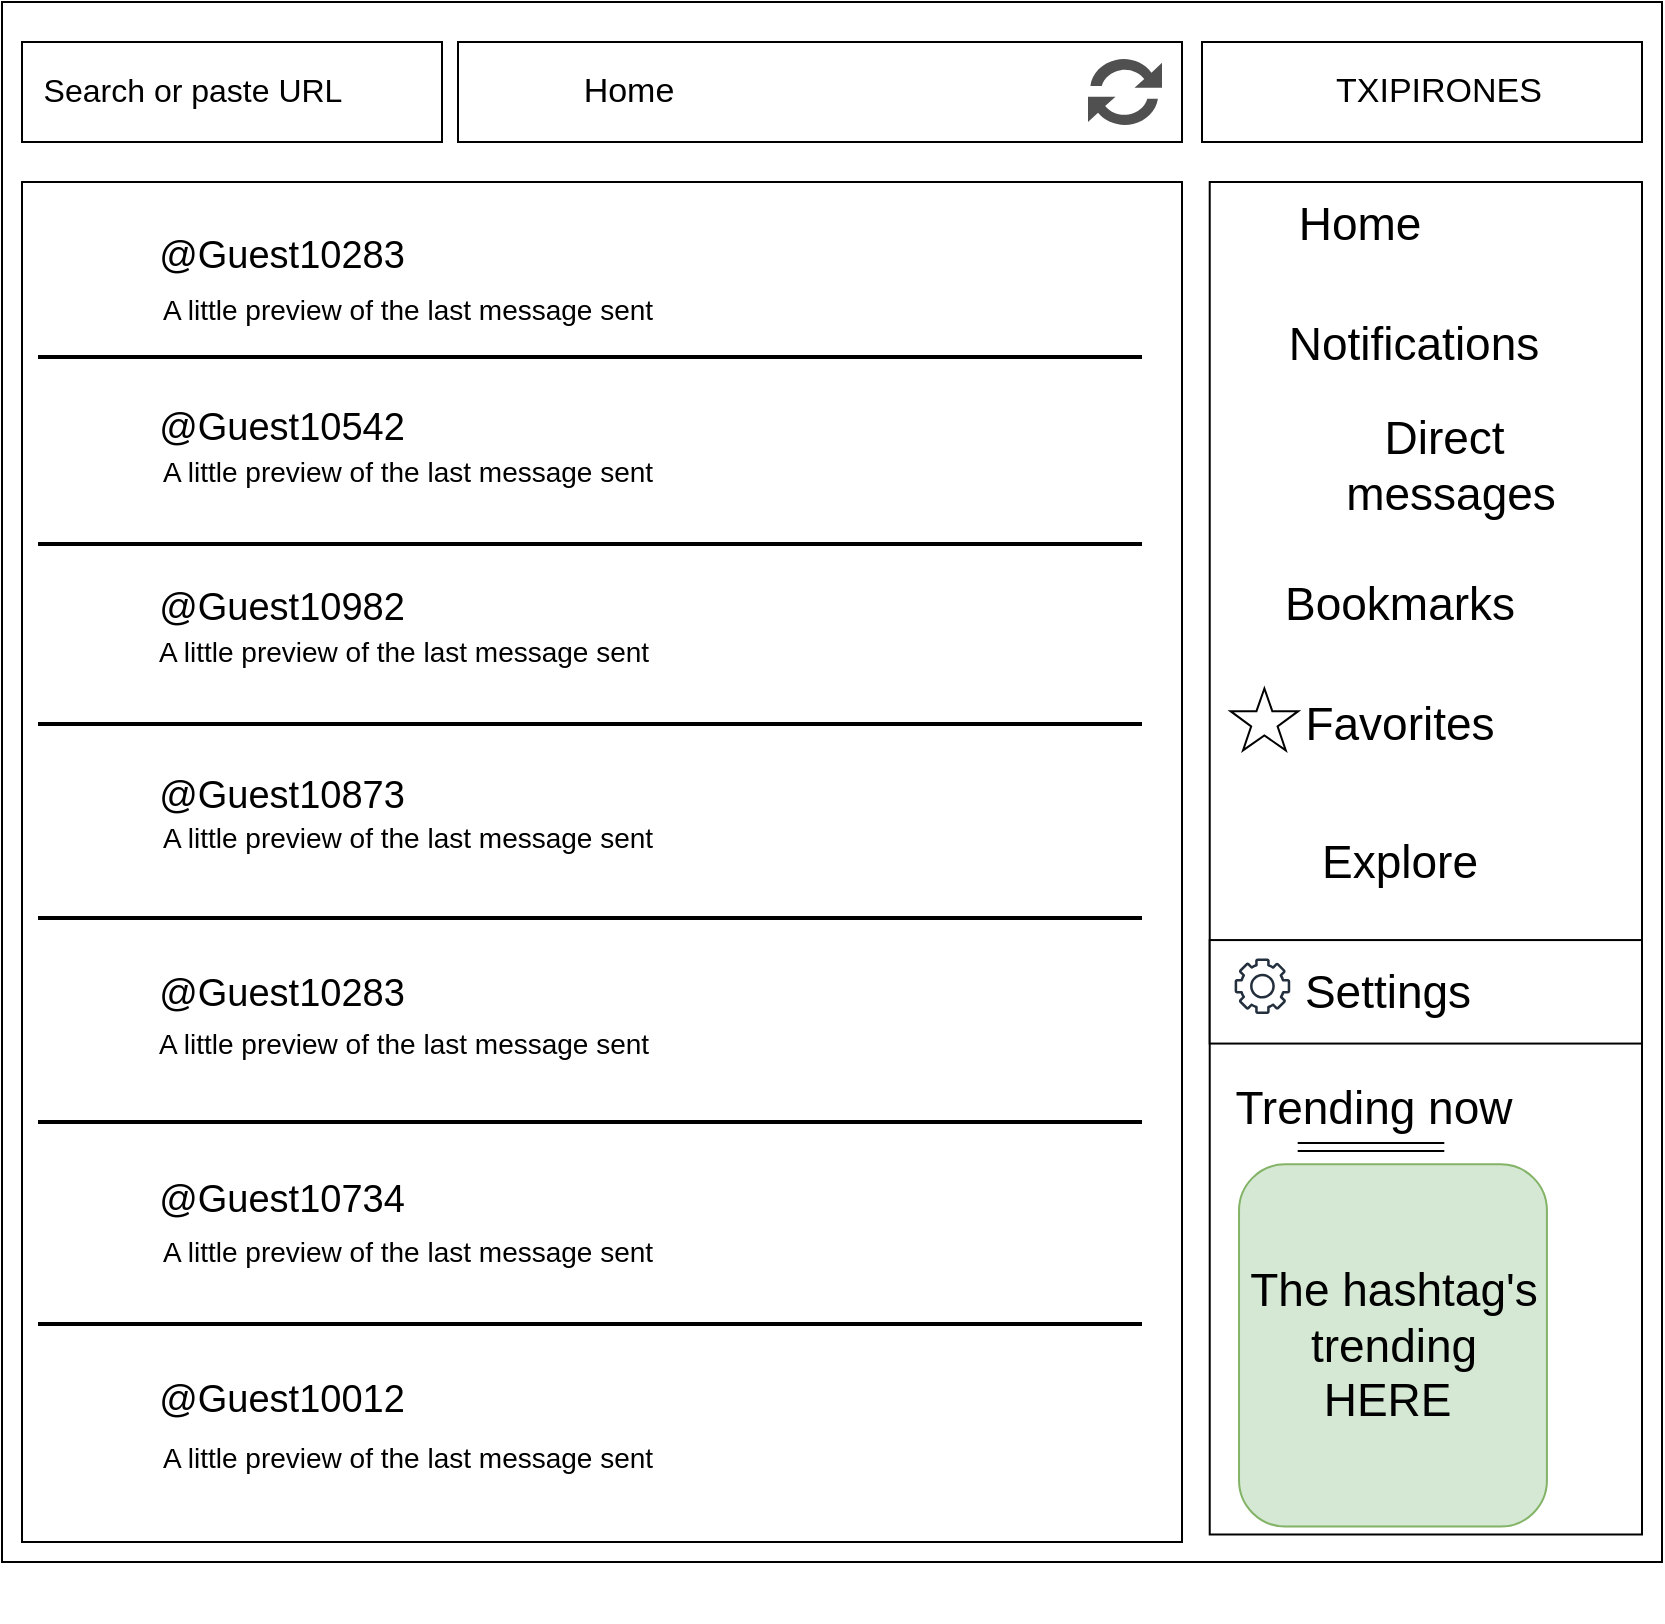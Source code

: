 <mxfile version="20.8.23" type="github">
  <diagram name="Página-1" id="4dHzZsptHQg3HBI9nLZd">
    <mxGraphModel dx="794" dy="462" grid="1" gridSize="10" guides="1" tooltips="1" connect="1" arrows="1" fold="1" page="1" pageScale="1" pageWidth="826" pageHeight="1169" math="0" shadow="0">
      <root>
        <mxCell id="0" />
        <mxCell id="1" parent="0" />
        <mxCell id="grURZ6qr8ntuf9e2Mi8L-34" value="" style="rounded=0;whiteSpace=wrap;html=1;fontSize=20;" parent="1" vertex="1">
          <mxGeometry y="30" width="830" height="780" as="geometry" />
        </mxCell>
        <mxCell id="grURZ6qr8ntuf9e2Mi8L-33" value="" style="rounded=0;whiteSpace=wrap;html=1;fontSize=20;" parent="1" vertex="1">
          <mxGeometry x="10" y="120" width="580" height="680" as="geometry" />
        </mxCell>
        <mxCell id="f9uXbdRx_iF1wwkuBuDu-3" value="" style="rounded=0;whiteSpace=wrap;html=1;" parent="1" vertex="1">
          <mxGeometry x="10" y="50" width="210" height="50" as="geometry" />
        </mxCell>
        <mxCell id="f9uXbdRx_iF1wwkuBuDu-4" value="" style="rounded=0;whiteSpace=wrap;html=1;" parent="1" vertex="1">
          <mxGeometry x="228" y="50" width="362" height="50" as="geometry" />
        </mxCell>
        <mxCell id="f9uXbdRx_iF1wwkuBuDu-5" value="" style="rounded=0;whiteSpace=wrap;html=1;" parent="1" vertex="1">
          <mxGeometry x="600" y="50" width="220" height="50" as="geometry" />
        </mxCell>
        <mxCell id="f9uXbdRx_iF1wwkuBuDu-6" value="" style="shape=image;html=1;verticalAlign=top;verticalLabelPosition=bottom;labelBackgroundColor=#ffffff;imageAspect=0;aspect=fixed;image=https://cdn1.iconfinder.com/data/icons/sea-24/32/Artboard_10sea-128.png" parent="1" vertex="1">
          <mxGeometry x="611" y="55" width="40" height="40" as="geometry" />
        </mxCell>
        <mxCell id="f9uXbdRx_iF1wwkuBuDu-7" value="&lt;font style=&quot;font-size: 17px;&quot;&gt;TXIPIRONES&lt;/font&gt;" style="text;html=1;align=center;verticalAlign=middle;resizable=0;points=[];autosize=1;strokeColor=none;fillColor=none;" parent="1" vertex="1">
          <mxGeometry x="653" y="60" width="130" height="30" as="geometry" />
        </mxCell>
        <mxCell id="f9uXbdRx_iF1wwkuBuDu-8" value="&lt;font style=&quot;font-size: 16px;&quot;&gt;Search or paste URL&lt;/font&gt;" style="text;html=1;align=center;verticalAlign=middle;resizable=0;points=[];autosize=1;strokeColor=none;fillColor=none;fontSize=17;" parent="1" vertex="1">
          <mxGeometry x="10" y="60" width="170" height="30" as="geometry" />
        </mxCell>
        <mxCell id="f9uXbdRx_iF1wwkuBuDu-9" value="" style="shape=image;html=1;verticalAlign=top;verticalLabelPosition=bottom;labelBackgroundColor=#ffffff;imageAspect=0;aspect=fixed;image=https://cdn4.iconfinder.com/data/icons/evil-icons-user-interface/64/magnifier-128.png;fontSize=16;imageBackground=none;imageBorder=none;" parent="1" vertex="1">
          <mxGeometry x="175" y="55" width="39" height="39" as="geometry" />
        </mxCell>
        <mxCell id="f9uXbdRx_iF1wwkuBuDu-10" value="&lt;font style=&quot;font-size: 17px;&quot;&gt;Home&lt;/font&gt;" style="text;html=1;align=center;verticalAlign=middle;resizable=0;points=[];autosize=1;strokeColor=none;fillColor=none;fontSize=16;" parent="1" vertex="1">
          <mxGeometry x="278" y="59.5" width="70" height="30" as="geometry" />
        </mxCell>
        <mxCell id="f9uXbdRx_iF1wwkuBuDu-11" value="" style="sketch=0;pointerEvents=1;shadow=0;dashed=0;html=1;strokeColor=none;labelPosition=center;verticalLabelPosition=bottom;verticalAlign=top;align=center;fillColor=#505050;shape=mxgraph.mscae.intune.update;fontFamily=Helvetica;fontSize=23;" parent="1" vertex="1">
          <mxGeometry x="543" y="57.5" width="37" height="35" as="geometry" />
        </mxCell>
        <mxCell id="f9uXbdRx_iF1wwkuBuDu-13" value="" style="shape=image;html=1;verticalAlign=top;verticalLabelPosition=bottom;labelBackgroundColor=#ffffff;imageAspect=0;aspect=fixed;image=https://cdn1.iconfinder.com/data/icons/sea-24/32/Artboard_26sea-128.png;fontSize=23;" parent="1" vertex="1">
          <mxGeometry x="238" y="51" width="48" height="48" as="geometry" />
        </mxCell>
        <mxCell id="f9uXbdRx_iF1wwkuBuDu-39" value="" style="group" parent="1" vertex="1" connectable="0">
          <mxGeometry x="540" y="120" width="280" height="720" as="geometry" />
        </mxCell>
        <mxCell id="f9uXbdRx_iF1wwkuBuDu-40" value="" style="group" parent="f9uXbdRx_iF1wwkuBuDu-39" vertex="1" connectable="0">
          <mxGeometry x="63.86" width="216.14" height="676.243" as="geometry" />
        </mxCell>
        <mxCell id="grURZ6qr8ntuf9e2Mi8L-31" value="" style="rounded=0;whiteSpace=wrap;html=1;fontSize=20;" parent="f9uXbdRx_iF1wwkuBuDu-40" vertex="1">
          <mxGeometry width="216.14" height="676.243" as="geometry" />
        </mxCell>
        <mxCell id="f9uXbdRx_iF1wwkuBuDu-20" value="Home" style="text;html=1;strokeColor=none;fillColor=none;align=center;verticalAlign=middle;whiteSpace=wrap;rounded=0;fontSize=23;fontFamily=Helvetica;" parent="f9uXbdRx_iF1wwkuBuDu-40" vertex="1">
          <mxGeometry x="53.514" y="7.331" width="43.984" height="26.735" as="geometry" />
        </mxCell>
        <mxCell id="f9uXbdRx_iF1wwkuBuDu-21" value="" style="shape=image;html=1;verticalAlign=top;verticalLabelPosition=bottom;labelBackgroundColor=#ffffff;imageAspect=0;aspect=fixed;image=https://cdn1.iconfinder.com/data/icons/sea-24/32/Artboard_26sea-128.png;fontSize=23;" parent="f9uXbdRx_iF1wwkuBuDu-40" vertex="1">
          <mxGeometry x="7.514" y="7.329" width="27.793" height="27.793" as="geometry" />
        </mxCell>
        <mxCell id="f9uXbdRx_iF1wwkuBuDu-22" value="Notifications" style="text;html=1;strokeColor=none;fillColor=none;align=center;verticalAlign=middle;whiteSpace=wrap;rounded=0;fontSize=23;fontFamily=Helvetica;" parent="f9uXbdRx_iF1wwkuBuDu-40" vertex="1">
          <mxGeometry x="80.637" y="68.563" width="43.984" height="25.873" as="geometry" />
        </mxCell>
        <mxCell id="f9uXbdRx_iF1wwkuBuDu-23" value="" style="shape=image;html=1;verticalAlign=top;verticalLabelPosition=bottom;labelBackgroundColor=#ffffff;imageAspect=0;aspect=fixed;image=https://cdn4.iconfinder.com/data/icons/ionicons/512/icon-ios7-bell-128.png;fontFamily=Helvetica;fontSize=23;" parent="f9uXbdRx_iF1wwkuBuDu-40" vertex="1">
          <mxGeometry x="3.862" y="63.02" width="34.742" height="34.742" as="geometry" />
        </mxCell>
        <mxCell id="f9uXbdRx_iF1wwkuBuDu-24" value="Direct&amp;nbsp; messages" style="text;html=1;strokeColor=none;fillColor=none;align=center;verticalAlign=middle;whiteSpace=wrap;rounded=0;fontSize=23;fontFamily=Helvetica;" parent="f9uXbdRx_iF1wwkuBuDu-40" vertex="1">
          <mxGeometry x="32.421" y="128.934" width="176.842" height="25.876" as="geometry" />
        </mxCell>
        <mxCell id="f9uXbdRx_iF1wwkuBuDu-25" value="" style="shape=image;html=1;verticalAlign=top;verticalLabelPosition=bottom;labelBackgroundColor=#ffffff;imageAspect=0;aspect=fixed;image=https://cdn4.iconfinder.com/data/icons/ionicons/512/icon-at-128.png;fontFamily=Helvetica;fontSize=23;" parent="f9uXbdRx_iF1wwkuBuDu-40" vertex="1">
          <mxGeometry x="4.058" y="125.334" width="31.084" height="31.084" as="geometry" />
        </mxCell>
        <mxCell id="f9uXbdRx_iF1wwkuBuDu-26" value="Bookmarks" style="text;html=1;strokeColor=none;fillColor=none;align=center;verticalAlign=middle;whiteSpace=wrap;rounded=0;fontSize=23;fontFamily=Helvetica;" parent="f9uXbdRx_iF1wwkuBuDu-40" vertex="1">
          <mxGeometry x="73.306" y="197.928" width="43.984" height="25.873" as="geometry" />
        </mxCell>
        <mxCell id="f9uXbdRx_iF1wwkuBuDu-27" value="Favorites" style="text;html=1;strokeColor=none;fillColor=none;align=center;verticalAlign=middle;whiteSpace=wrap;rounded=0;fontSize=23;fontFamily=Helvetica;" parent="f9uXbdRx_iF1wwkuBuDu-40" vertex="1">
          <mxGeometry x="73.306" y="258.298" width="43.984" height="25.873" as="geometry" />
        </mxCell>
        <mxCell id="f9uXbdRx_iF1wwkuBuDu-28" value="" style="verticalLabelPosition=bottom;verticalAlign=top;html=1;shape=mxgraph.basic.star;fontFamily=Helvetica;fontSize=23;" parent="f9uXbdRx_iF1wwkuBuDu-40" vertex="1">
          <mxGeometry x="10.404" y="253.233" width="33.865" height="30.938" as="geometry" />
        </mxCell>
        <mxCell id="f9uXbdRx_iF1wwkuBuDu-29" value="" style="shape=image;html=1;verticalAlign=top;verticalLabelPosition=bottom;labelBackgroundColor=#ffffff;imageAspect=0;aspect=fixed;image=https://cdn1.iconfinder.com/data/icons/material-core/18/bookmark-outline-128.png;fontFamily=Helvetica;fontSize=23;" parent="f9uXbdRx_iF1wwkuBuDu-40" vertex="1">
          <mxGeometry x="7.678" y="194.69" width="30.399" height="30.399" as="geometry" />
        </mxCell>
        <mxCell id="f9uXbdRx_iF1wwkuBuDu-30" value="Explore" style="text;html=1;strokeColor=none;fillColor=none;align=center;verticalAlign=middle;whiteSpace=wrap;rounded=0;fontSize=23;fontFamily=Helvetica;" parent="f9uXbdRx_iF1wwkuBuDu-40" vertex="1">
          <mxGeometry x="73.306" y="327.293" width="43.984" height="25.873" as="geometry" />
        </mxCell>
        <mxCell id="f9uXbdRx_iF1wwkuBuDu-31" value="" style="shape=image;html=1;verticalAlign=top;verticalLabelPosition=bottom;labelBackgroundColor=#ffffff;imageAspect=0;aspect=fixed;image=https://cdn0.iconfinder.com/data/icons/heroicons-ui/24/icon-hashtag-128.png;fontFamily=Helvetica;fontSize=23;" parent="f9uXbdRx_iF1wwkuBuDu-40" vertex="1">
          <mxGeometry x="5.865" y="305.732" width="46.322" height="46.322" as="geometry" />
        </mxCell>
        <mxCell id="f9uXbdRx_iF1wwkuBuDu-32" value="" style="rounded=0;whiteSpace=wrap;html=1;fontFamily=Helvetica;fontSize=23;" parent="f9uXbdRx_iF1wwkuBuDu-40" vertex="1">
          <mxGeometry y="379.034" width="216.14" height="51.743" as="geometry" />
        </mxCell>
        <mxCell id="f9uXbdRx_iF1wwkuBuDu-33" value="Settings" style="text;html=1;strokeColor=none;fillColor=none;align=center;verticalAlign=middle;whiteSpace=wrap;rounded=0;fontSize=23;fontFamily=Helvetica;" parent="f9uXbdRx_iF1wwkuBuDu-40" vertex="1">
          <mxGeometry x="67.457" y="391.975" width="43.984" height="25.873" as="geometry" />
        </mxCell>
        <mxCell id="f9uXbdRx_iF1wwkuBuDu-34" value="" style="sketch=0;outlineConnect=0;fontColor=#232F3E;gradientColor=none;fillColor=#232F3D;strokeColor=none;dashed=0;verticalLabelPosition=bottom;verticalAlign=top;align=center;html=1;fontSize=12;fontStyle=0;aspect=fixed;pointerEvents=1;shape=mxgraph.aws4.gear;fontFamily=Helvetica;" parent="f9uXbdRx_iF1wwkuBuDu-40" vertex="1">
          <mxGeometry x="12.462" y="388.191" width="27.793" height="27.793" as="geometry" />
        </mxCell>
        <mxCell id="f9uXbdRx_iF1wwkuBuDu-36" value="Trending now" style="text;html=1;strokeColor=none;fillColor=none;align=center;verticalAlign=middle;whiteSpace=wrap;rounded=0;fontSize=23;fontFamily=Helvetica;" parent="f9uXbdRx_iF1wwkuBuDu-40" vertex="1">
          <mxGeometry x="10.4" y="450" width="143.94" height="25.87" as="geometry" />
        </mxCell>
        <mxCell id="f9uXbdRx_iF1wwkuBuDu-37" value="" style="shape=link;html=1;rounded=0;fontFamily=Helvetica;fontSize=23;" parent="f9uXbdRx_iF1wwkuBuDu-40" edge="1">
          <mxGeometry width="100" relative="1" as="geometry">
            <mxPoint x="43.984" y="482.53" as="sourcePoint" />
            <mxPoint x="117.29" y="482.53" as="targetPoint" />
          </mxGeometry>
        </mxCell>
        <mxCell id="f9uXbdRx_iF1wwkuBuDu-38" value="The hashtag&#39;s trending HERE&amp;nbsp;" style="rounded=1;whiteSpace=wrap;html=1;fontFamily=Helvetica;fontSize=23;fillColor=#d5e8d4;strokeColor=#82b366;" parent="f9uXbdRx_iF1wwkuBuDu-40" vertex="1">
          <mxGeometry x="14.661" y="491.155" width="153.943" height="181.111" as="geometry" />
        </mxCell>
        <mxCell id="grURZ6qr8ntuf9e2Mi8L-1" value="" style="shape=image;html=1;verticalAlign=top;verticalLabelPosition=bottom;labelBackgroundColor=#ffffff;imageAspect=0;aspect=fixed;image=https://cdn1.iconfinder.com/data/icons/ui-essential-17/32/UI_Essential_Outline_1_essential-app-ui-avatar-profile-user-account-128.png;fontFamily=Helvetica;fontSize=23;" parent="1" vertex="1">
          <mxGeometry x="18" y="140" width="50" height="50" as="geometry" />
        </mxCell>
        <mxCell id="grURZ6qr8ntuf9e2Mi8L-2" value="&lt;font style=&quot;font-size: 19px;&quot;&gt;@Guest10283&lt;/font&gt;" style="text;html=1;strokeColor=none;fillColor=none;align=center;verticalAlign=middle;whiteSpace=wrap;rounded=0;fontSize=23;fontFamily=Helvetica;" parent="1" vertex="1">
          <mxGeometry x="110" y="140" width="60" height="30" as="geometry" />
        </mxCell>
        <mxCell id="grURZ6qr8ntuf9e2Mi8L-3" value="&lt;font style=&quot;font-size: 14px;&quot;&gt;A little preview of the last message sent&lt;/font&gt;" style="text;html=1;strokeColor=none;fillColor=none;align=center;verticalAlign=middle;whiteSpace=wrap;rounded=0;fontSize=14;fontFamily=Helvetica;" parent="1" vertex="1">
          <mxGeometry x="68" y="168.5" width="270" height="30" as="geometry" />
        </mxCell>
        <mxCell id="grURZ6qr8ntuf9e2Mi8L-4" value="" style="shape=image;html=1;verticalAlign=top;verticalLabelPosition=bottom;labelBackgroundColor=#ffffff;imageAspect=0;aspect=fixed;image=https://cdn1.iconfinder.com/data/icons/ui-essential-17/32/UI_Essential_Outline_1_essential-app-ui-avatar-profile-user-account-128.png;fontFamily=Helvetica;fontSize=23;" parent="1" vertex="1">
          <mxGeometry x="18" y="226" width="50" height="50" as="geometry" />
        </mxCell>
        <mxCell id="grURZ6qr8ntuf9e2Mi8L-5" value="&lt;font style=&quot;font-size: 19px;&quot;&gt;@Guest10542&lt;/font&gt;" style="text;html=1;strokeColor=none;fillColor=none;align=center;verticalAlign=middle;whiteSpace=wrap;rounded=0;fontSize=23;fontFamily=Helvetica;" parent="1" vertex="1">
          <mxGeometry x="110" y="226" width="60" height="30" as="geometry" />
        </mxCell>
        <mxCell id="grURZ6qr8ntuf9e2Mi8L-6" value="" style="shape=image;html=1;verticalAlign=top;verticalLabelPosition=bottom;labelBackgroundColor=#ffffff;imageAspect=0;aspect=fixed;image=https://cdn1.iconfinder.com/data/icons/ui-essential-17/32/UI_Essential_Outline_1_essential-app-ui-avatar-profile-user-account-128.png;fontFamily=Helvetica;fontSize=23;" parent="1" vertex="1">
          <mxGeometry x="18" y="316" width="50" height="50" as="geometry" />
        </mxCell>
        <mxCell id="grURZ6qr8ntuf9e2Mi8L-7" value="&lt;font style=&quot;font-size: 19px;&quot;&gt;@Guest10982&lt;br&gt;&lt;/font&gt;" style="text;html=1;strokeColor=none;fillColor=none;align=center;verticalAlign=middle;whiteSpace=wrap;rounded=0;fontSize=23;fontFamily=Helvetica;" parent="1" vertex="1">
          <mxGeometry x="110" y="316" width="60" height="30" as="geometry" />
        </mxCell>
        <mxCell id="grURZ6qr8ntuf9e2Mi8L-8" value="" style="shape=image;html=1;verticalAlign=top;verticalLabelPosition=bottom;labelBackgroundColor=#ffffff;imageAspect=0;aspect=fixed;image=https://cdn1.iconfinder.com/data/icons/ui-essential-17/32/UI_Essential_Outline_1_essential-app-ui-avatar-profile-user-account-128.png;fontFamily=Helvetica;fontSize=23;" parent="1" vertex="1">
          <mxGeometry x="18" y="410" width="50" height="50" as="geometry" />
        </mxCell>
        <mxCell id="grURZ6qr8ntuf9e2Mi8L-9" value="&lt;font style=&quot;font-size: 19px;&quot;&gt;@Guest10873&lt;br&gt;&lt;/font&gt;" style="text;html=1;strokeColor=none;fillColor=none;align=center;verticalAlign=middle;whiteSpace=wrap;rounded=0;fontSize=23;fontFamily=Helvetica;" parent="1" vertex="1">
          <mxGeometry x="110" y="410" width="60" height="30" as="geometry" />
        </mxCell>
        <mxCell id="grURZ6qr8ntuf9e2Mi8L-12" value="" style="shape=image;html=1;verticalAlign=top;verticalLabelPosition=bottom;labelBackgroundColor=#ffffff;imageAspect=0;aspect=fixed;image=https://cdn1.iconfinder.com/data/icons/ui-essential-17/32/UI_Essential_Outline_1_essential-app-ui-avatar-profile-user-account-128.png;fontFamily=Helvetica;fontSize=23;" parent="1" vertex="1">
          <mxGeometry x="18" y="509" width="50" height="50" as="geometry" />
        </mxCell>
        <mxCell id="grURZ6qr8ntuf9e2Mi8L-13" value="&lt;font style=&quot;font-size: 19px;&quot;&gt;@Guest10283&lt;/font&gt;" style="text;html=1;strokeColor=none;fillColor=none;align=center;verticalAlign=middle;whiteSpace=wrap;rounded=0;fontSize=23;fontFamily=Helvetica;" parent="1" vertex="1">
          <mxGeometry x="110" y="509" width="60" height="30" as="geometry" />
        </mxCell>
        <mxCell id="grURZ6qr8ntuf9e2Mi8L-14" value="" style="shape=image;html=1;verticalAlign=top;verticalLabelPosition=bottom;labelBackgroundColor=#ffffff;imageAspect=0;aspect=fixed;image=https://cdn1.iconfinder.com/data/icons/ui-essential-17/32/UI_Essential_Outline_1_essential-app-ui-avatar-profile-user-account-128.png;fontFamily=Helvetica;fontSize=23;" parent="1" vertex="1">
          <mxGeometry x="18" y="612" width="50" height="50" as="geometry" />
        </mxCell>
        <mxCell id="grURZ6qr8ntuf9e2Mi8L-15" value="&lt;font style=&quot;font-size: 19px;&quot;&gt;@Guest10734&lt;br&gt;&lt;/font&gt;" style="text;html=1;strokeColor=none;fillColor=none;align=center;verticalAlign=middle;whiteSpace=wrap;rounded=0;fontSize=23;fontFamily=Helvetica;" parent="1" vertex="1">
          <mxGeometry x="110" y="612" width="60" height="30" as="geometry" />
        </mxCell>
        <mxCell id="grURZ6qr8ntuf9e2Mi8L-16" value="" style="shape=image;html=1;verticalAlign=top;verticalLabelPosition=bottom;labelBackgroundColor=#ffffff;imageAspect=0;aspect=fixed;image=https://cdn1.iconfinder.com/data/icons/ui-essential-17/32/UI_Essential_Outline_1_essential-app-ui-avatar-profile-user-account-128.png;fontFamily=Helvetica;fontSize=23;" parent="1" vertex="1">
          <mxGeometry x="18" y="712" width="50" height="50" as="geometry" />
        </mxCell>
        <mxCell id="grURZ6qr8ntuf9e2Mi8L-17" value="&lt;font style=&quot;font-size: 19px;&quot;&gt;@Guest10012&lt;br&gt;&lt;/font&gt;" style="text;html=1;strokeColor=none;fillColor=none;align=center;verticalAlign=middle;whiteSpace=wrap;rounded=0;fontSize=23;fontFamily=Helvetica;" parent="1" vertex="1">
          <mxGeometry x="110" y="712" width="60" height="30" as="geometry" />
        </mxCell>
        <mxCell id="grURZ6qr8ntuf9e2Mi8L-18" value="&lt;font style=&quot;font-size: 14px;&quot;&gt;A little preview of the last message sent&lt;/font&gt;" style="text;html=1;strokeColor=none;fillColor=none;align=center;verticalAlign=middle;whiteSpace=wrap;rounded=0;fontSize=14;fontFamily=Helvetica;" parent="1" vertex="1">
          <mxGeometry x="68" y="250" width="270" height="30" as="geometry" />
        </mxCell>
        <mxCell id="grURZ6qr8ntuf9e2Mi8L-19" value="&lt;font style=&quot;font-size: 14px;&quot;&gt;A little preview of the last message sent&lt;/font&gt;" style="text;html=1;strokeColor=none;fillColor=none;align=center;verticalAlign=middle;whiteSpace=wrap;rounded=0;fontSize=14;fontFamily=Helvetica;" parent="1" vertex="1">
          <mxGeometry x="66" y="340" width="270" height="30" as="geometry" />
        </mxCell>
        <mxCell id="grURZ6qr8ntuf9e2Mi8L-20" value="&lt;font style=&quot;font-size: 14px;&quot;&gt;A little preview of the last message sent&lt;/font&gt;" style="text;html=1;strokeColor=none;fillColor=none;align=center;verticalAlign=middle;whiteSpace=wrap;rounded=0;fontSize=14;fontFamily=Helvetica;" parent="1" vertex="1">
          <mxGeometry x="68" y="433" width="270" height="30" as="geometry" />
        </mxCell>
        <mxCell id="grURZ6qr8ntuf9e2Mi8L-21" value="&lt;font style=&quot;font-size: 14px;&quot;&gt;A little preview of the last message sent&lt;/font&gt;" style="text;html=1;strokeColor=none;fillColor=none;align=center;verticalAlign=middle;whiteSpace=wrap;rounded=0;fontSize=14;fontFamily=Helvetica;" parent="1" vertex="1">
          <mxGeometry x="66" y="536" width="270" height="30" as="geometry" />
        </mxCell>
        <mxCell id="grURZ6qr8ntuf9e2Mi8L-22" value="&lt;font style=&quot;font-size: 14px;&quot;&gt;A little preview of the last message sent&lt;/font&gt;" style="text;html=1;strokeColor=none;fillColor=none;align=center;verticalAlign=middle;whiteSpace=wrap;rounded=0;fontSize=14;fontFamily=Helvetica;" parent="1" vertex="1">
          <mxGeometry x="68" y="640" width="270" height="30" as="geometry" />
        </mxCell>
        <mxCell id="grURZ6qr8ntuf9e2Mi8L-23" value="&lt;font style=&quot;font-size: 14px;&quot;&gt;A little preview of the last message sent&lt;/font&gt;" style="text;html=1;strokeColor=none;fillColor=none;align=center;verticalAlign=middle;whiteSpace=wrap;rounded=0;fontSize=14;fontFamily=Helvetica;" parent="1" vertex="1">
          <mxGeometry x="68" y="743" width="270" height="30" as="geometry" />
        </mxCell>
        <mxCell id="grURZ6qr8ntuf9e2Mi8L-25" value="" style="line;strokeWidth=2;html=1;fontFamily=Helvetica;fontSize=20;" parent="1" vertex="1">
          <mxGeometry x="18" y="202.5" width="552" height="10" as="geometry" />
        </mxCell>
        <mxCell id="grURZ6qr8ntuf9e2Mi8L-26" value="" style="line;strokeWidth=2;html=1;fontFamily=Helvetica;fontSize=20;" parent="1" vertex="1">
          <mxGeometry x="18" y="296" width="552" height="10" as="geometry" />
        </mxCell>
        <mxCell id="grURZ6qr8ntuf9e2Mi8L-27" value="" style="line;strokeWidth=2;html=1;fontFamily=Helvetica;fontSize=20;" parent="1" vertex="1">
          <mxGeometry x="18" y="386" width="552" height="10" as="geometry" />
        </mxCell>
        <mxCell id="grURZ6qr8ntuf9e2Mi8L-28" value="" style="line;strokeWidth=2;html=1;fontFamily=Helvetica;fontSize=20;" parent="1" vertex="1">
          <mxGeometry x="18" y="483" width="552" height="10" as="geometry" />
        </mxCell>
        <mxCell id="grURZ6qr8ntuf9e2Mi8L-29" value="" style="line;strokeWidth=2;html=1;fontFamily=Helvetica;fontSize=20;" parent="1" vertex="1">
          <mxGeometry x="18" y="585" width="552" height="10" as="geometry" />
        </mxCell>
        <mxCell id="grURZ6qr8ntuf9e2Mi8L-30" value="" style="line;strokeWidth=2;html=1;fontFamily=Helvetica;fontSize=20;" parent="1" vertex="1">
          <mxGeometry x="18" y="686" width="552" height="10" as="geometry" />
        </mxCell>
      </root>
    </mxGraphModel>
  </diagram>
</mxfile>
